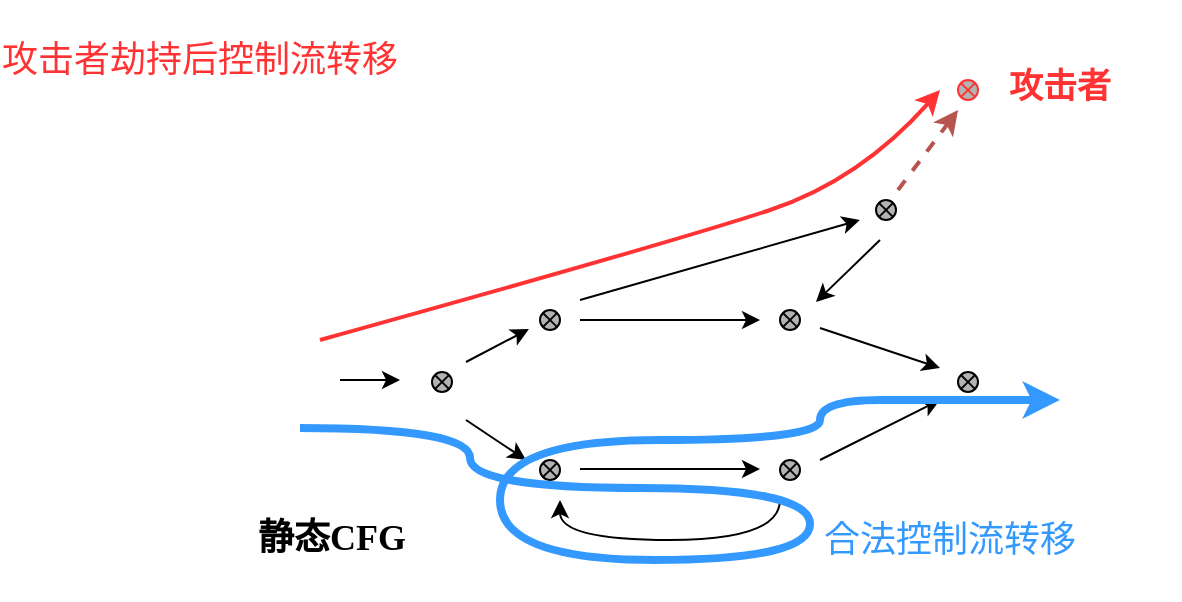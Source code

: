<mxfile version="20.5.3" type="github">
  <diagram id="xxOz_vh-viqZZls2WlVO" name="Page-1">
    <mxGraphModel dx="1329" dy="491" grid="1" gridSize="10" guides="1" tooltips="1" connect="1" arrows="1" fold="1" page="1" pageScale="1" pageWidth="827" pageHeight="1169" math="0" shadow="0">
      <root>
        <mxCell id="0" />
        <mxCell id="1" parent="0" />
        <mxCell id="v0ePYlTC_sWRzD4rO0_P-1" value="" style="endArrow=classic;html=1;rounded=0;" edge="1" parent="1">
          <mxGeometry width="50" height="50" relative="1" as="geometry">
            <mxPoint x="50" y="250" as="sourcePoint" />
            <mxPoint x="80" y="250" as="targetPoint" />
          </mxGeometry>
        </mxCell>
        <mxCell id="v0ePYlTC_sWRzD4rO0_P-2" value="" style="verticalLabelPosition=bottom;verticalAlign=top;html=1;shape=mxgraph.flowchart.or;fillColor=#B3B3B3;" vertex="1" parent="1">
          <mxGeometry x="96" y="246" width="10" height="10" as="geometry" />
        </mxCell>
        <mxCell id="v0ePYlTC_sWRzD4rO0_P-8" value="" style="verticalLabelPosition=bottom;verticalAlign=top;html=1;shape=mxgraph.flowchart.or;fillColor=#B3B3B3;strokeColor=#FF3333;" vertex="1" parent="1">
          <mxGeometry x="359" y="100" width="10" height="10" as="geometry" />
        </mxCell>
        <mxCell id="v0ePYlTC_sWRzD4rO0_P-9" value="" style="verticalLabelPosition=bottom;verticalAlign=top;html=1;shape=mxgraph.flowchart.or;fillColor=#B3B3B3;" vertex="1" parent="1">
          <mxGeometry x="318" y="160" width="10" height="10" as="geometry" />
        </mxCell>
        <mxCell id="v0ePYlTC_sWRzD4rO0_P-11" value="" style="verticalLabelPosition=bottom;verticalAlign=top;html=1;shape=mxgraph.flowchart.or;fillColor=#B3B3B3;" vertex="1" parent="1">
          <mxGeometry x="359" y="246" width="10" height="10" as="geometry" />
        </mxCell>
        <mxCell id="v0ePYlTC_sWRzD4rO0_P-12" value="" style="verticalLabelPosition=bottom;verticalAlign=top;html=1;shape=mxgraph.flowchart.or;fillColor=#B3B3B3;" vertex="1" parent="1">
          <mxGeometry x="270" y="290" width="10" height="10" as="geometry" />
        </mxCell>
        <mxCell id="v0ePYlTC_sWRzD4rO0_P-13" value="" style="verticalLabelPosition=bottom;verticalAlign=top;html=1;shape=mxgraph.flowchart.or;fillColor=#B3B3B3;" vertex="1" parent="1">
          <mxGeometry x="270" y="215" width="10" height="10" as="geometry" />
        </mxCell>
        <mxCell id="v0ePYlTC_sWRzD4rO0_P-14" value="" style="verticalLabelPosition=bottom;verticalAlign=top;html=1;shape=mxgraph.flowchart.or;fillColor=#B3B3B3;" vertex="1" parent="1">
          <mxGeometry x="150" y="290" width="10" height="10" as="geometry" />
        </mxCell>
        <mxCell id="v0ePYlTC_sWRzD4rO0_P-15" value="" style="verticalLabelPosition=bottom;verticalAlign=top;html=1;shape=mxgraph.flowchart.or;fillColor=#B3B3B3;" vertex="1" parent="1">
          <mxGeometry x="150" y="215" width="10" height="10" as="geometry" />
        </mxCell>
        <mxCell id="v0ePYlTC_sWRzD4rO0_P-23" value="" style="endArrow=classic;html=1;rounded=0;entryX=0.145;entryY=0.855;entryDx=0;entryDy=0;entryPerimeter=0;" edge="1" parent="1">
          <mxGeometry width="50" height="50" relative="1" as="geometry">
            <mxPoint x="113" y="241" as="sourcePoint" />
            <mxPoint x="144.45" y="224.55" as="targetPoint" />
          </mxGeometry>
        </mxCell>
        <mxCell id="v0ePYlTC_sWRzD4rO0_P-30" value="" style="endArrow=classic;html=1;rounded=0;" edge="1" parent="1">
          <mxGeometry width="50" height="50" relative="1" as="geometry">
            <mxPoint x="113" y="270" as="sourcePoint" />
            <mxPoint x="143" y="290" as="targetPoint" />
          </mxGeometry>
        </mxCell>
        <mxCell id="v0ePYlTC_sWRzD4rO0_P-33" value="" style="endArrow=classic;html=1;rounded=0;" edge="1" parent="1">
          <mxGeometry width="50" height="50" relative="1" as="geometry">
            <mxPoint x="170" y="220" as="sourcePoint" />
            <mxPoint x="260" y="220" as="targetPoint" />
          </mxGeometry>
        </mxCell>
        <mxCell id="v0ePYlTC_sWRzD4rO0_P-34" value="" style="endArrow=classic;html=1;rounded=0;" edge="1" parent="1">
          <mxGeometry width="50" height="50" relative="1" as="geometry">
            <mxPoint x="170" y="294.5" as="sourcePoint" />
            <mxPoint x="260" y="294.5" as="targetPoint" />
          </mxGeometry>
        </mxCell>
        <mxCell id="v0ePYlTC_sWRzD4rO0_P-35" value="" style="endArrow=classic;html=1;rounded=0;edgeStyle=orthogonalEdgeStyle;curved=1;" edge="1" parent="1">
          <mxGeometry width="50" height="50" relative="1" as="geometry">
            <mxPoint x="270" y="310" as="sourcePoint" />
            <mxPoint x="160" y="310" as="targetPoint" />
            <Array as="points">
              <mxPoint x="270" y="330" />
              <mxPoint x="160" y="330" />
            </Array>
          </mxGeometry>
        </mxCell>
        <mxCell id="v0ePYlTC_sWRzD4rO0_P-38" value="" style="endArrow=classic;html=1;rounded=0;" edge="1" parent="1">
          <mxGeometry width="50" height="50" relative="1" as="geometry">
            <mxPoint x="170" y="210" as="sourcePoint" />
            <mxPoint x="310" y="170" as="targetPoint" />
          </mxGeometry>
        </mxCell>
        <mxCell id="v0ePYlTC_sWRzD4rO0_P-39" value="" style="endArrow=classic;html=1;rounded=0;" edge="1" parent="1">
          <mxGeometry width="50" height="50" relative="1" as="geometry">
            <mxPoint x="320" y="180" as="sourcePoint" />
            <mxPoint x="288" y="211" as="targetPoint" />
          </mxGeometry>
        </mxCell>
        <mxCell id="v0ePYlTC_sWRzD4rO0_P-40" value="" style="endArrow=classic;html=1;rounded=0;" edge="1" parent="1">
          <mxGeometry width="50" height="50" relative="1" as="geometry">
            <mxPoint x="290" y="224" as="sourcePoint" />
            <mxPoint x="350" y="244" as="targetPoint" />
          </mxGeometry>
        </mxCell>
        <mxCell id="v0ePYlTC_sWRzD4rO0_P-41" value="" style="endArrow=classic;html=1;rounded=0;" edge="1" parent="1">
          <mxGeometry width="50" height="50" relative="1" as="geometry">
            <mxPoint x="290" y="290" as="sourcePoint" />
            <mxPoint x="350" y="260" as="targetPoint" />
          </mxGeometry>
        </mxCell>
        <mxCell id="v0ePYlTC_sWRzD4rO0_P-52" value="" style="endArrow=classic;html=1;rounded=0;fillColor=#f8cecc;strokeColor=#b85450;dashed=1;strokeWidth=2;" edge="1" parent="1">
          <mxGeometry width="50" height="50" relative="1" as="geometry">
            <mxPoint x="329" y="155" as="sourcePoint" />
            <mxPoint x="359" y="115" as="targetPoint" />
          </mxGeometry>
        </mxCell>
        <mxCell id="v0ePYlTC_sWRzD4rO0_P-57" value="&lt;font size=&quot;1&quot; face=&quot;Courier New&quot; color=&quot;#ff3333&quot;&gt;&lt;b style=&quot;font-size: 17px;&quot;&gt;攻击者&lt;/b&gt;&lt;/font&gt;" style="whiteSpace=wrap;html=1;strokeColor=none;fillColor=none;" vertex="1" parent="1">
          <mxGeometry x="350" y="75" width="120" height="60" as="geometry" />
        </mxCell>
        <mxCell id="v0ePYlTC_sWRzD4rO0_P-58" value="" style="endArrow=classic;html=1;rounded=0;fontFamily=Courier New;fontSize=17;fontColor=#FF3333;edgeStyle=orthogonalEdgeStyle;curved=1;strokeColor=#3399FF;endFill=1;strokeWidth=4;" edge="1" parent="1">
          <mxGeometry width="50" height="50" relative="1" as="geometry">
            <mxPoint x="30" y="274" as="sourcePoint" />
            <mxPoint x="410" y="260" as="targetPoint" />
            <Array as="points">
              <mxPoint x="115" y="274" />
              <mxPoint x="115" y="304" />
              <mxPoint x="285" y="304" />
              <mxPoint x="285" y="340" />
              <mxPoint x="130" y="340" />
              <mxPoint x="130" y="280" />
              <mxPoint x="290" y="280" />
              <mxPoint x="290" y="260" />
              <mxPoint x="350" y="260" />
            </Array>
          </mxGeometry>
        </mxCell>
        <mxCell id="v0ePYlTC_sWRzD4rO0_P-63" value="&lt;font color=&quot;#000000&quot; size=&quot;1&quot; face=&quot;Lucida Console&quot;&gt;&lt;b style=&quot;font-size: 18px;&quot;&gt;静态CFG&lt;/b&gt;&lt;/font&gt;" style="whiteSpace=wrap;html=1;strokeColor=none;fontFamily=Courier New;fontSize=17;fontColor=#FF3333;fillColor=none;" vertex="1" parent="1">
          <mxGeometry x="-14" y="300" width="120" height="60" as="geometry" />
        </mxCell>
        <mxCell id="v0ePYlTC_sWRzD4rO0_P-64" value="&lt;font color=&quot;#3399ff&quot;&gt;合法控制流转移&lt;/font&gt;" style="whiteSpace=wrap;html=1;strokeColor=none;fontFamily=Lucida Console;fontSize=18;fontColor=#000000;fillColor=none;" vertex="1" parent="1">
          <mxGeometry x="290" y="300" width="130" height="60" as="geometry" />
        </mxCell>
        <mxCell id="v0ePYlTC_sWRzD4rO0_P-65" value="&lt;font color=&quot;#ff3333&quot;&gt;攻击者劫持后控制流转移&lt;/font&gt;" style="whiteSpace=wrap;html=1;strokeColor=none;fontFamily=Lucida Console;fontSize=18;fontColor=#000000;fillColor=none;" vertex="1" parent="1">
          <mxGeometry x="-120" y="60" width="200" height="60" as="geometry" />
        </mxCell>
        <mxCell id="v0ePYlTC_sWRzD4rO0_P-75" value="" style="curved=1;endArrow=classic;html=1;rounded=0;strokeColor=#FF3333;strokeWidth=2;fontFamily=Lucida Console;fontSize=18;fontColor=#FF3333;entryX=0;entryY=0.5;entryDx=0;entryDy=0;" edge="1" parent="1" target="v0ePYlTC_sWRzD4rO0_P-57">
          <mxGeometry width="50" height="50" relative="1" as="geometry">
            <mxPoint x="40" y="230" as="sourcePoint" />
            <mxPoint x="230" y="110" as="targetPoint" />
            <Array as="points">
              <mxPoint x="220" y="180" />
              <mxPoint x="310" y="150" />
            </Array>
          </mxGeometry>
        </mxCell>
      </root>
    </mxGraphModel>
  </diagram>
</mxfile>
